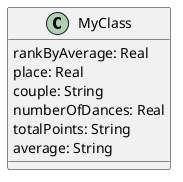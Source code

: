 @startuml "11974491514"


class MyClass{
  rankByAverage: Real
  place: Real
  couple: String
  numberOfDances: Real
  totalPoints: String
  average: String
}




@enduml